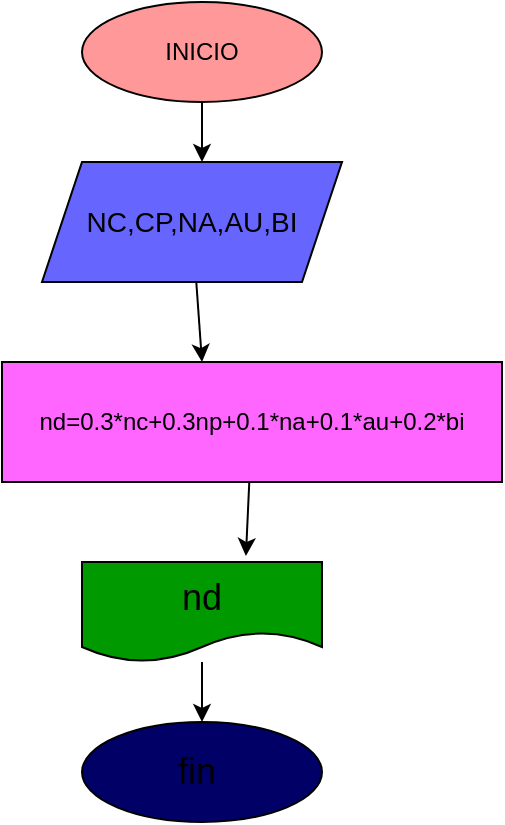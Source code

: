 <mxfile>
    <diagram id="cRfWn4c5lJYM4nZ7xWUZ" name="Página-1">
        <mxGraphModel dx="868" dy="411" grid="1" gridSize="10" guides="1" tooltips="1" connect="1" arrows="1" fold="1" page="1" pageScale="1" pageWidth="827" pageHeight="1169" math="0" shadow="0">
            <root>
                <mxCell id="0"/>
                <mxCell id="1" parent="0"/>
                <mxCell id="4" value="" style="edgeStyle=none;html=1;" edge="1" parent="1" source="2">
                    <mxGeometry relative="1" as="geometry">
                        <mxPoint x="380" y="120" as="targetPoint"/>
                    </mxGeometry>
                </mxCell>
                <mxCell id="2" value="INICIO" style="ellipse;whiteSpace=wrap;html=1;fillColor=#FF9999;" vertex="1" parent="1">
                    <mxGeometry x="320" y="40" width="120" height="50" as="geometry"/>
                </mxCell>
                <mxCell id="6" value="" style="edgeStyle=none;html=1;" edge="1" parent="1" source="3">
                    <mxGeometry relative="1" as="geometry">
                        <mxPoint x="380" y="220" as="targetPoint"/>
                    </mxGeometry>
                </mxCell>
                <mxCell id="3" value="&lt;font style=&quot;font-size: 14px;&quot;&gt;NC,CP,NA,AU,BI&lt;/font&gt;" style="shape=parallelogram;perimeter=parallelogramPerimeter;whiteSpace=wrap;html=1;fixedSize=1;fillColor=#6666FF;" vertex="1" parent="1">
                    <mxGeometry x="300" y="120" width="150" height="60" as="geometry"/>
                </mxCell>
                <mxCell id="8" value="" style="edgeStyle=none;html=1;entryX=0.683;entryY=-0.06;entryDx=0;entryDy=0;entryPerimeter=0;" edge="1" parent="1" source="5" target="7">
                    <mxGeometry relative="1" as="geometry">
                        <mxPoint x="400" y="310" as="targetPoint"/>
                    </mxGeometry>
                </mxCell>
                <mxCell id="5" value="nd=0.3*nc+0.3np+0.1*na+0.1*au+0.2*bi" style="whiteSpace=wrap;html=1;fillColor=#FF66FF;" vertex="1" parent="1">
                    <mxGeometry x="280" y="220" width="250" height="60" as="geometry"/>
                </mxCell>
                <mxCell id="11" value="" style="edgeStyle=none;html=1;" edge="1" parent="1" source="7">
                    <mxGeometry relative="1" as="geometry">
                        <mxPoint x="380" y="400" as="targetPoint"/>
                    </mxGeometry>
                </mxCell>
                <mxCell id="7" value="&lt;font style=&quot;font-size: 18px;&quot;&gt;nd&lt;/font&gt;" style="shape=document;whiteSpace=wrap;html=1;boundedLbl=1;fillColor=#009900;" vertex="1" parent="1">
                    <mxGeometry x="320" y="320" width="120" height="50" as="geometry"/>
                </mxCell>
                <mxCell id="10" value="&lt;font style=&quot;font-size: 18px;&quot;&gt;fin&amp;nbsp;&lt;/font&gt;" style="ellipse;whiteSpace=wrap;html=1;fillColor=#000066;" vertex="1" parent="1">
                    <mxGeometry x="320" y="400" width="120" height="50" as="geometry"/>
                </mxCell>
            </root>
        </mxGraphModel>
    </diagram>
</mxfile>